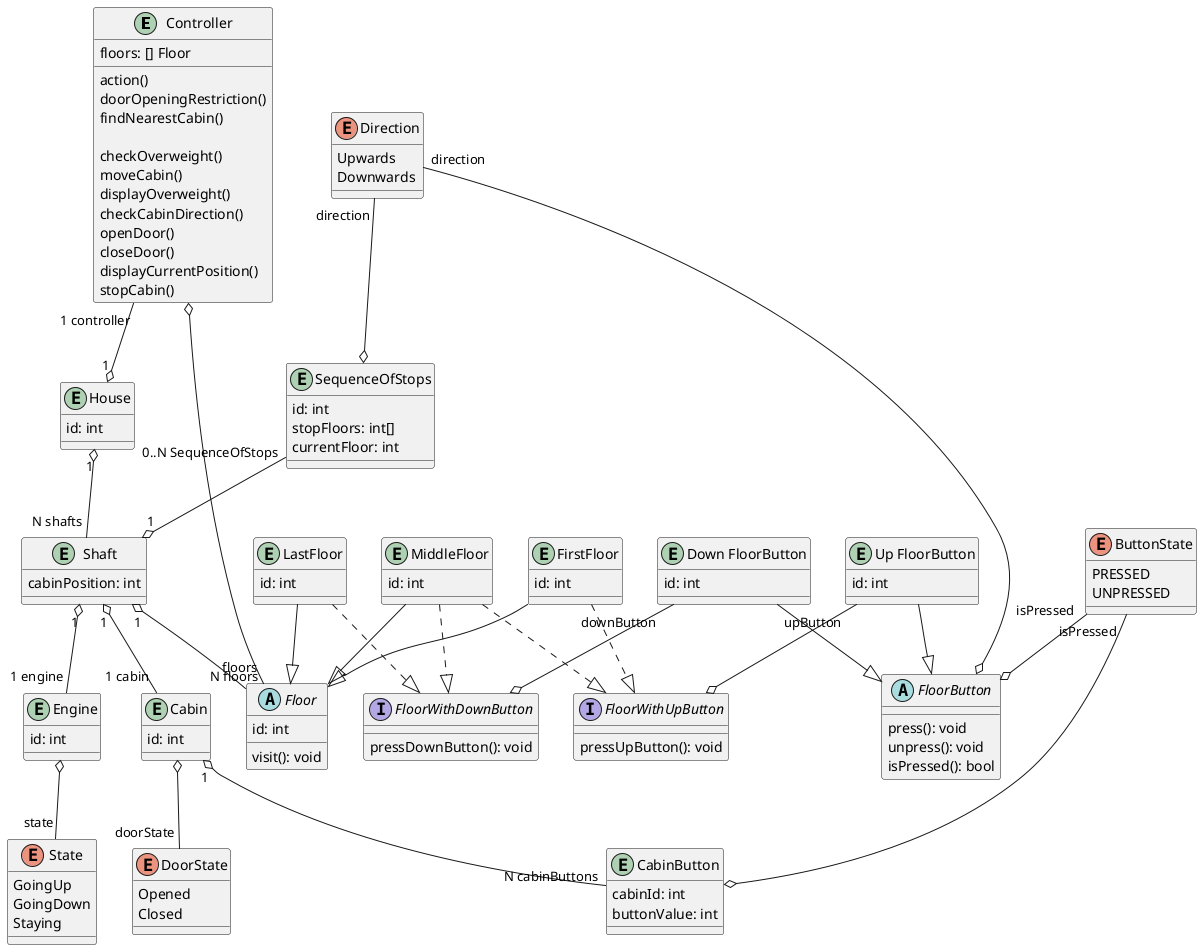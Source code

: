 @startuml
entity "Controller"{

action()
floors: [] Floor
doorOpeningRestriction()
findNearestCabin()

checkOverweight()
moveCabin()
displayOverweight()
checkCabinDirection()
openDoor()
closeDoor()
displayCurrentPosition()
stopCabin()
}

enum DoorState{
Opened
Closed
}

"Controller" o-- "floors" Floor

entity Cabin{
id: int
}

entity SequenceOfStops {
id: int
stopFloors: int[]
currentFloor: int
}

Direction "direction" --o SequenceOfStops


enum State{
GoingUp
GoingDown
Staying
}

enum Direction{
Upwards
Downwards
}

enum ButtonState{
PRESSED
UNPRESSED
}

entity "CabinButton"{
cabinId: int
buttonValue: int
}


abstract "FloorButton"{
  press(): void
  unpress(): void
  isPressed(): bool
}

entity "Up FloorButton" {
  id: int
}

entity "Down FloorButton" {
 id: int
}

"Up FloorButton" --|> "FloorButton"
"Down FloorButton" --|> "FloorButton"

abstract Floor{
  id: int
  visit(): void
}

interface FloorWithUpButton {
  pressUpButton(): void
}

"Up FloorButton" "upButton" --o FloorWithUpButton

interface FloorWithDownButton {
 pressDownButton(): void
}

"Down FloorButton" "downButton" --o FloorWithDownButton

entity FirstFloor {
  id: int
}

FirstFloor --|> Floor
FirstFloor ..|> FloorWithUpButton

entity LastFloor {
  id: int
}

LastFloor --|> Floor
LastFloor ..|> FloorWithDownButton

entity MiddleFloor {
  id: int
}

MiddleFloor --|> Floor
MiddleFloor ..|> FloorWithUpButton
MiddleFloor ..|> FloorWithDownButton

Direction "direction" --o "FloorButton"

Cabin "1" o-- "N cabinButtons" "CabinButton"
ButtonState "isPressed " --o "FloorButton"
ButtonState "isPressed " --o "CabinButton"

entity Engine {
  id: int
}

Engine o-- "state" State

entity Shaft {
  cabinPosition: int
}

Shaft "1" o-- "1 engine" Engine

entity House {
  id: int
}

Shaft "1" o-- "N floors" Floor
House "1" o-- "N shafts" Shaft

Controller "1 controller" --o "1" House
Shaft "1" o-- "1 cabin" Cabin

Cabin o-- "doorState" DoorState

SequenceOfStops "0..N SequenceOfStops" --o "1" Shaft

'testVlad
@enduml